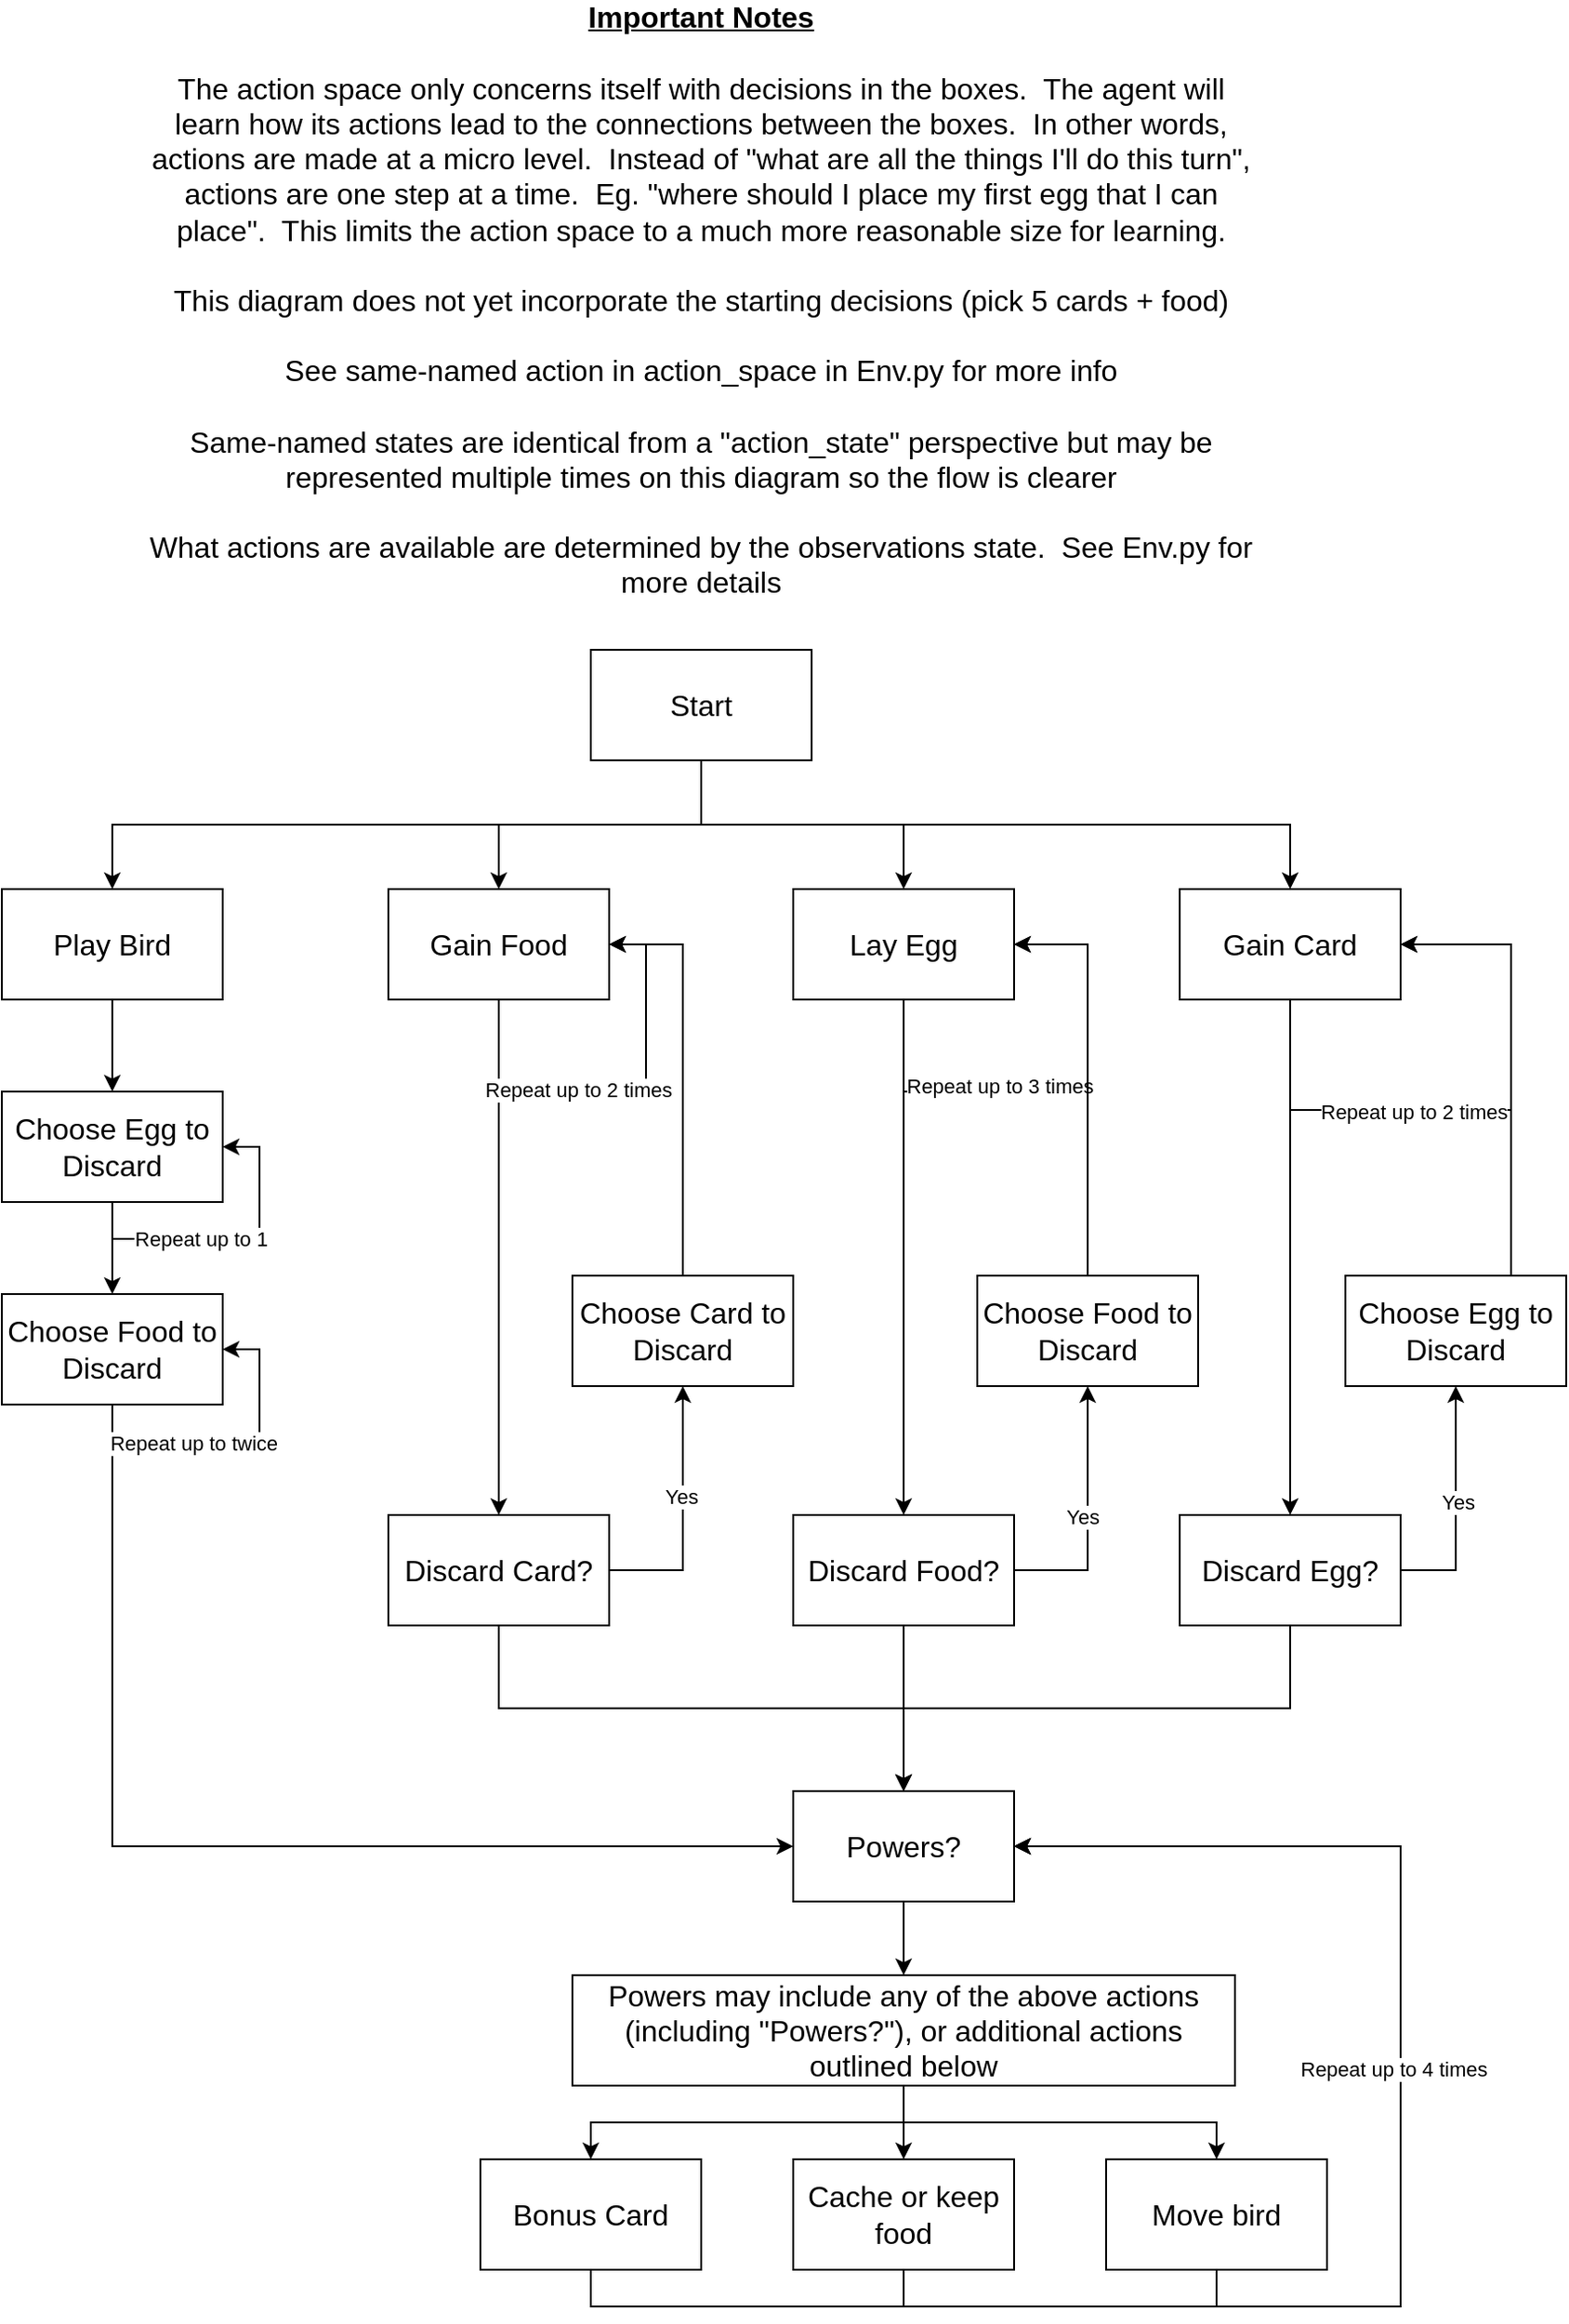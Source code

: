 <mxfile version="22.1.16" type="device">
  <diagram name="Page-1" id="z1NcQJIwQsV-7AD_wY6L">
    <mxGraphModel dx="1050" dy="1729" grid="1" gridSize="10" guides="1" tooltips="1" connect="1" arrows="1" fold="1" page="1" pageScale="1" pageWidth="850" pageHeight="1100" math="0" shadow="0">
      <root>
        <mxCell id="0" />
        <mxCell id="1" parent="0" />
        <mxCell id="HJchU2hsuEq9Lt6WwAvw-2" style="edgeStyle=orthogonalEdgeStyle;rounded=0;orthogonalLoop=1;jettySize=auto;html=1;exitX=0.5;exitY=1;exitDx=0;exitDy=0;" edge="1" parent="1" source="z3DEqq307aL3IMsRYudp-1" target="z3DEqq307aL3IMsRYudp-5">
          <mxGeometry relative="1" as="geometry" />
        </mxCell>
        <mxCell id="HJchU2hsuEq9Lt6WwAvw-3" style="edgeStyle=orthogonalEdgeStyle;rounded=0;orthogonalLoop=1;jettySize=auto;html=1;exitX=0.5;exitY=1;exitDx=0;exitDy=0;" edge="1" parent="1" source="z3DEqq307aL3IMsRYudp-1" target="z3DEqq307aL3IMsRYudp-6">
          <mxGeometry relative="1" as="geometry" />
        </mxCell>
        <mxCell id="HJchU2hsuEq9Lt6WwAvw-4" style="edgeStyle=orthogonalEdgeStyle;rounded=0;orthogonalLoop=1;jettySize=auto;html=1;exitX=0.5;exitY=1;exitDx=0;exitDy=0;entryX=0.5;entryY=0;entryDx=0;entryDy=0;" edge="1" parent="1" source="z3DEqq307aL3IMsRYudp-1" target="z3DEqq307aL3IMsRYudp-4">
          <mxGeometry relative="1" as="geometry" />
        </mxCell>
        <mxCell id="HJchU2hsuEq9Lt6WwAvw-5" style="edgeStyle=orthogonalEdgeStyle;rounded=0;orthogonalLoop=1;jettySize=auto;html=1;exitX=0.5;exitY=1;exitDx=0;exitDy=0;entryX=0.5;entryY=0;entryDx=0;entryDy=0;" edge="1" parent="1" source="z3DEqq307aL3IMsRYudp-1" target="z3DEqq307aL3IMsRYudp-3">
          <mxGeometry relative="1" as="geometry" />
        </mxCell>
        <mxCell id="z3DEqq307aL3IMsRYudp-1" value="&lt;font style=&quot;font-size: 16px;&quot;&gt;Start&lt;/font&gt;" style="rounded=0;whiteSpace=wrap;html=1;" parent="1" vertex="1">
          <mxGeometry x="340" y="20" width="120" height="60" as="geometry" />
        </mxCell>
        <mxCell id="HJchU2hsuEq9Lt6WwAvw-46" style="edgeStyle=orthogonalEdgeStyle;rounded=0;orthogonalLoop=1;jettySize=auto;html=1;exitX=0.5;exitY=1;exitDx=0;exitDy=0;entryX=0.5;entryY=0;entryDx=0;entryDy=0;" edge="1" parent="1" source="z3DEqq307aL3IMsRYudp-3" target="HJchU2hsuEq9Lt6WwAvw-44">
          <mxGeometry relative="1" as="geometry" />
        </mxCell>
        <mxCell id="z3DEqq307aL3IMsRYudp-3" value="&lt;font style=&quot;font-size: 16px;&quot;&gt;Play Bird&lt;/font&gt;" style="rounded=0;whiteSpace=wrap;html=1;" parent="1" vertex="1">
          <mxGeometry x="20" y="150" width="120" height="60" as="geometry" />
        </mxCell>
        <mxCell id="HJchU2hsuEq9Lt6WwAvw-25" style="edgeStyle=orthogonalEdgeStyle;rounded=0;orthogonalLoop=1;jettySize=auto;html=1;exitX=0.5;exitY=1;exitDx=0;exitDy=0;entryX=0.5;entryY=0;entryDx=0;entryDy=0;" edge="1" parent="1" source="z3DEqq307aL3IMsRYudp-4" target="HJchU2hsuEq9Lt6WwAvw-22">
          <mxGeometry relative="1" as="geometry" />
        </mxCell>
        <mxCell id="z3DEqq307aL3IMsRYudp-4" value="&lt;font style=&quot;font-size: 16px;&quot;&gt;Gain Food&lt;/font&gt;" style="rounded=0;whiteSpace=wrap;html=1;" parent="1" vertex="1">
          <mxGeometry x="230" y="150" width="120" height="60" as="geometry" />
        </mxCell>
        <mxCell id="HJchU2hsuEq9Lt6WwAvw-20" style="edgeStyle=orthogonalEdgeStyle;rounded=0;orthogonalLoop=1;jettySize=auto;html=1;exitX=0.5;exitY=1;exitDx=0;exitDy=0;entryX=0.5;entryY=0;entryDx=0;entryDy=0;" edge="1" parent="1" source="z3DEqq307aL3IMsRYudp-5" target="HJchU2hsuEq9Lt6WwAvw-18">
          <mxGeometry relative="1" as="geometry" />
        </mxCell>
        <mxCell id="z3DEqq307aL3IMsRYudp-5" value="&lt;font style=&quot;font-size: 16px;&quot;&gt;Lay Egg&lt;/font&gt;" style="rounded=0;whiteSpace=wrap;html=1;" parent="1" vertex="1">
          <mxGeometry x="450" y="150" width="120" height="60" as="geometry" />
        </mxCell>
        <mxCell id="HJchU2hsuEq9Lt6WwAvw-12" style="edgeStyle=orthogonalEdgeStyle;rounded=0;orthogonalLoop=1;jettySize=auto;html=1;exitX=0.5;exitY=1;exitDx=0;exitDy=0;" edge="1" parent="1" source="z3DEqq307aL3IMsRYudp-6" target="HJchU2hsuEq9Lt6WwAvw-11">
          <mxGeometry relative="1" as="geometry" />
        </mxCell>
        <mxCell id="z3DEqq307aL3IMsRYudp-6" value="&lt;font style=&quot;font-size: 16px;&quot;&gt;Gain Card&lt;/font&gt;" style="rounded=0;whiteSpace=wrap;html=1;" parent="1" vertex="1">
          <mxGeometry x="660" y="150" width="120" height="60" as="geometry" />
        </mxCell>
        <mxCell id="HJchU2hsuEq9Lt6WwAvw-6" value="&lt;font style=&quot;font-size: 16px;&quot;&gt;&lt;b&gt;&lt;u&gt;Important Notes&lt;br&gt;&lt;/u&gt;&lt;/b&gt;&lt;br&gt;The action space only concerns itself with decisions in the boxes.&amp;nbsp; The agent will learn how its actions lead to the connections between the boxes.&amp;nbsp; In other words, actions are made at a micro level.&amp;nbsp; Instead of &quot;what are all the things I&#39;ll do this turn&quot;, actions are one step at a time.&amp;nbsp; Eg. &quot;where should I place my first egg that I can place&quot;.&amp;nbsp; This limits the action space to a much more reasonable size for learning.&lt;br&gt;&lt;br&gt;This diagram does not yet incorporate the starting decisions (pick 5 cards + food)&lt;br&gt;&lt;br&gt;See same-named action in action_space in Env.py for more info&lt;br&gt;&lt;br&gt;Same-named states are identical from a &quot;action_state&quot; perspective but may be represented multiple times on this diagram so the flow is clearer&lt;br&gt;&lt;br&gt;What actions are available are determined by the observations state.&amp;nbsp; See Env.py for more details&lt;/font&gt;" style="text;html=1;strokeColor=none;fillColor=none;align=center;verticalAlign=middle;whiteSpace=wrap;rounded=0;" vertex="1" parent="1">
          <mxGeometry x="95" y="-330" width="610" height="320" as="geometry" />
        </mxCell>
        <mxCell id="HJchU2hsuEq9Lt6WwAvw-7" style="edgeStyle=orthogonalEdgeStyle;rounded=0;orthogonalLoop=1;jettySize=auto;html=1;exitX=0.5;exitY=1;exitDx=0;exitDy=0;entryX=1;entryY=0.5;entryDx=0;entryDy=0;" edge="1" parent="1" source="z3DEqq307aL3IMsRYudp-6" target="z3DEqq307aL3IMsRYudp-6">
          <mxGeometry relative="1" as="geometry">
            <Array as="points">
              <mxPoint x="720" y="270" />
              <mxPoint x="840" y="270" />
              <mxPoint x="840" y="180" />
            </Array>
          </mxGeometry>
        </mxCell>
        <mxCell id="HJchU2hsuEq9Lt6WwAvw-8" value="Repeat up to 2 times" style="edgeLabel;html=1;align=center;verticalAlign=middle;resizable=0;points=[];" vertex="1" connectable="0" parent="HJchU2hsuEq9Lt6WwAvw-7">
          <mxGeometry x="-0.23" y="-1" relative="1" as="geometry">
            <mxPoint as="offset" />
          </mxGeometry>
        </mxCell>
        <mxCell id="HJchU2hsuEq9Lt6WwAvw-31" style="edgeStyle=orthogonalEdgeStyle;rounded=0;orthogonalLoop=1;jettySize=auto;html=1;exitX=0.5;exitY=1;exitDx=0;exitDy=0;entryX=0.5;entryY=0;entryDx=0;entryDy=0;" edge="1" parent="1" source="HJchU2hsuEq9Lt6WwAvw-11" target="HJchU2hsuEq9Lt6WwAvw-28">
          <mxGeometry relative="1" as="geometry" />
        </mxCell>
        <mxCell id="HJchU2hsuEq9Lt6WwAvw-37" style="edgeStyle=orthogonalEdgeStyle;rounded=0;orthogonalLoop=1;jettySize=auto;html=1;exitX=1;exitY=0.5;exitDx=0;exitDy=0;entryX=0.5;entryY=1;entryDx=0;entryDy=0;" edge="1" parent="1" source="HJchU2hsuEq9Lt6WwAvw-11" target="HJchU2hsuEq9Lt6WwAvw-32">
          <mxGeometry relative="1" as="geometry" />
        </mxCell>
        <mxCell id="HJchU2hsuEq9Lt6WwAvw-40" value="Yes" style="edgeLabel;html=1;align=center;verticalAlign=middle;resizable=0;points=[];" vertex="1" connectable="0" parent="HJchU2hsuEq9Lt6WwAvw-37">
          <mxGeometry x="0.04" y="-1" relative="1" as="geometry">
            <mxPoint as="offset" />
          </mxGeometry>
        </mxCell>
        <mxCell id="HJchU2hsuEq9Lt6WwAvw-11" value="&lt;font style=&quot;font-size: 16px;&quot;&gt;Discard Egg?&lt;/font&gt;" style="rounded=0;whiteSpace=wrap;html=1;" vertex="1" parent="1">
          <mxGeometry x="660" y="490" width="120" height="60" as="geometry" />
        </mxCell>
        <mxCell id="HJchU2hsuEq9Lt6WwAvw-15" style="edgeStyle=orthogonalEdgeStyle;rounded=0;orthogonalLoop=1;jettySize=auto;html=1;exitX=0.5;exitY=1;exitDx=0;exitDy=0;entryX=1;entryY=0.5;entryDx=0;entryDy=0;" edge="1" parent="1" source="z3DEqq307aL3IMsRYudp-5" target="z3DEqq307aL3IMsRYudp-5">
          <mxGeometry relative="1" as="geometry">
            <Array as="points">
              <mxPoint x="510" y="260" />
              <mxPoint x="610" y="260" />
              <mxPoint x="610" y="180" />
            </Array>
          </mxGeometry>
        </mxCell>
        <mxCell id="HJchU2hsuEq9Lt6WwAvw-16" value="Repeat up to 3 times" style="edgeLabel;html=1;align=center;verticalAlign=middle;resizable=0;points=[];" vertex="1" connectable="0" parent="HJchU2hsuEq9Lt6WwAvw-15">
          <mxGeometry x="-0.246" y="3" relative="1" as="geometry">
            <mxPoint as="offset" />
          </mxGeometry>
        </mxCell>
        <mxCell id="HJchU2hsuEq9Lt6WwAvw-30" style="edgeStyle=orthogonalEdgeStyle;rounded=0;orthogonalLoop=1;jettySize=auto;html=1;exitX=0.5;exitY=1;exitDx=0;exitDy=0;" edge="1" parent="1" source="HJchU2hsuEq9Lt6WwAvw-18">
          <mxGeometry relative="1" as="geometry">
            <mxPoint x="510" y="640" as="targetPoint" />
          </mxGeometry>
        </mxCell>
        <mxCell id="HJchU2hsuEq9Lt6WwAvw-36" style="edgeStyle=orthogonalEdgeStyle;rounded=0;orthogonalLoop=1;jettySize=auto;html=1;exitX=1;exitY=0.5;exitDx=0;exitDy=0;entryX=0.5;entryY=1;entryDx=0;entryDy=0;" edge="1" parent="1" source="HJchU2hsuEq9Lt6WwAvw-18" target="HJchU2hsuEq9Lt6WwAvw-33">
          <mxGeometry relative="1" as="geometry" />
        </mxCell>
        <mxCell id="HJchU2hsuEq9Lt6WwAvw-39" value="Yes" style="edgeLabel;html=1;align=center;verticalAlign=middle;resizable=0;points=[];" vertex="1" connectable="0" parent="HJchU2hsuEq9Lt6WwAvw-36">
          <mxGeometry x="-0.006" y="3" relative="1" as="geometry">
            <mxPoint as="offset" />
          </mxGeometry>
        </mxCell>
        <mxCell id="HJchU2hsuEq9Lt6WwAvw-18" value="&lt;font style=&quot;font-size: 16px;&quot;&gt;Discard Food?&lt;/font&gt;" style="rounded=0;whiteSpace=wrap;html=1;" vertex="1" parent="1">
          <mxGeometry x="450" y="490" width="120" height="60" as="geometry" />
        </mxCell>
        <mxCell id="HJchU2hsuEq9Lt6WwAvw-29" style="edgeStyle=orthogonalEdgeStyle;rounded=0;orthogonalLoop=1;jettySize=auto;html=1;exitX=0.5;exitY=1;exitDx=0;exitDy=0;entryX=0.5;entryY=0;entryDx=0;entryDy=0;" edge="1" parent="1" source="HJchU2hsuEq9Lt6WwAvw-22" target="HJchU2hsuEq9Lt6WwAvw-28">
          <mxGeometry relative="1" as="geometry" />
        </mxCell>
        <mxCell id="HJchU2hsuEq9Lt6WwAvw-35" style="edgeStyle=orthogonalEdgeStyle;rounded=0;orthogonalLoop=1;jettySize=auto;html=1;exitX=1;exitY=0.5;exitDx=0;exitDy=0;entryX=0.5;entryY=1;entryDx=0;entryDy=0;" edge="1" parent="1" source="HJchU2hsuEq9Lt6WwAvw-22" target="HJchU2hsuEq9Lt6WwAvw-34">
          <mxGeometry relative="1" as="geometry" />
        </mxCell>
        <mxCell id="HJchU2hsuEq9Lt6WwAvw-38" value="Yes" style="edgeLabel;html=1;align=center;verticalAlign=middle;resizable=0;points=[];" vertex="1" connectable="0" parent="HJchU2hsuEq9Lt6WwAvw-35">
          <mxGeometry x="0.151" y="1" relative="1" as="geometry">
            <mxPoint as="offset" />
          </mxGeometry>
        </mxCell>
        <mxCell id="HJchU2hsuEq9Lt6WwAvw-22" value="&lt;font style=&quot;font-size: 16px;&quot;&gt;Discard Card?&lt;/font&gt;" style="rounded=0;whiteSpace=wrap;html=1;" vertex="1" parent="1">
          <mxGeometry x="230" y="490" width="120" height="60" as="geometry" />
        </mxCell>
        <mxCell id="HJchU2hsuEq9Lt6WwAvw-23" style="edgeStyle=orthogonalEdgeStyle;rounded=0;orthogonalLoop=1;jettySize=auto;html=1;exitX=0.5;exitY=1;exitDx=0;exitDy=0;entryX=1;entryY=0.5;entryDx=0;entryDy=0;" edge="1" parent="1" source="z3DEqq307aL3IMsRYudp-4" target="z3DEqq307aL3IMsRYudp-4">
          <mxGeometry relative="1" as="geometry">
            <Array as="points">
              <mxPoint x="290" y="260" />
              <mxPoint x="370" y="260" />
              <mxPoint x="370" y="180" />
            </Array>
          </mxGeometry>
        </mxCell>
        <mxCell id="HJchU2hsuEq9Lt6WwAvw-24" value="Repeat up to 2 times" style="edgeLabel;html=1;align=center;verticalAlign=middle;resizable=0;points=[];" vertex="1" connectable="0" parent="HJchU2hsuEq9Lt6WwAvw-23">
          <mxGeometry x="-0.193" y="1" relative="1" as="geometry">
            <mxPoint as="offset" />
          </mxGeometry>
        </mxCell>
        <mxCell id="HJchU2hsuEq9Lt6WwAvw-58" style="edgeStyle=orthogonalEdgeStyle;rounded=0;orthogonalLoop=1;jettySize=auto;html=1;exitX=0.5;exitY=1;exitDx=0;exitDy=0;entryX=0.5;entryY=0;entryDx=0;entryDy=0;" edge="1" parent="1" source="HJchU2hsuEq9Lt6WwAvw-28" target="HJchU2hsuEq9Lt6WwAvw-53">
          <mxGeometry relative="1" as="geometry" />
        </mxCell>
        <mxCell id="HJchU2hsuEq9Lt6WwAvw-28" value="&lt;span style=&quot;font-size: 16px;&quot;&gt;Powers?&lt;/span&gt;" style="rounded=0;whiteSpace=wrap;html=1;" vertex="1" parent="1">
          <mxGeometry x="450" y="640" width="120" height="60" as="geometry" />
        </mxCell>
        <mxCell id="HJchU2hsuEq9Lt6WwAvw-41" style="edgeStyle=orthogonalEdgeStyle;rounded=0;orthogonalLoop=1;jettySize=auto;html=1;exitX=0.5;exitY=0;exitDx=0;exitDy=0;entryX=1;entryY=0.5;entryDx=0;entryDy=0;" edge="1" parent="1" source="HJchU2hsuEq9Lt6WwAvw-32" target="z3DEqq307aL3IMsRYudp-6">
          <mxGeometry relative="1" as="geometry">
            <Array as="points">
              <mxPoint x="840" y="360" />
              <mxPoint x="840" y="180" />
            </Array>
          </mxGeometry>
        </mxCell>
        <mxCell id="HJchU2hsuEq9Lt6WwAvw-32" value="&lt;span style=&quot;font-size: 16px;&quot;&gt;Choose Egg to Discard&lt;/span&gt;" style="rounded=0;whiteSpace=wrap;html=1;" vertex="1" parent="1">
          <mxGeometry x="750" y="360" width="120" height="60" as="geometry" />
        </mxCell>
        <mxCell id="HJchU2hsuEq9Lt6WwAvw-42" style="edgeStyle=orthogonalEdgeStyle;rounded=0;orthogonalLoop=1;jettySize=auto;html=1;exitX=0.5;exitY=0;exitDx=0;exitDy=0;entryX=1;entryY=0.5;entryDx=0;entryDy=0;" edge="1" parent="1" source="HJchU2hsuEq9Lt6WwAvw-33" target="z3DEqq307aL3IMsRYudp-5">
          <mxGeometry relative="1" as="geometry" />
        </mxCell>
        <mxCell id="HJchU2hsuEq9Lt6WwAvw-33" value="&lt;span style=&quot;font-size: 16px;&quot;&gt;Choose Food to Discard&lt;/span&gt;" style="rounded=0;whiteSpace=wrap;html=1;" vertex="1" parent="1">
          <mxGeometry x="550" y="360" width="120" height="60" as="geometry" />
        </mxCell>
        <mxCell id="HJchU2hsuEq9Lt6WwAvw-43" style="edgeStyle=orthogonalEdgeStyle;rounded=0;orthogonalLoop=1;jettySize=auto;html=1;exitX=0.5;exitY=0;exitDx=0;exitDy=0;entryX=1;entryY=0.5;entryDx=0;entryDy=0;" edge="1" parent="1" source="HJchU2hsuEq9Lt6WwAvw-34" target="z3DEqq307aL3IMsRYudp-4">
          <mxGeometry relative="1" as="geometry" />
        </mxCell>
        <mxCell id="HJchU2hsuEq9Lt6WwAvw-34" value="&lt;span style=&quot;font-size: 16px;&quot;&gt;Choose Card to Discard&lt;/span&gt;" style="rounded=0;whiteSpace=wrap;html=1;" vertex="1" parent="1">
          <mxGeometry x="330" y="360" width="120" height="60" as="geometry" />
        </mxCell>
        <mxCell id="HJchU2hsuEq9Lt6WwAvw-49" style="edgeStyle=orthogonalEdgeStyle;rounded=0;orthogonalLoop=1;jettySize=auto;html=1;exitX=0.5;exitY=1;exitDx=0;exitDy=0;entryX=0.5;entryY=0;entryDx=0;entryDy=0;" edge="1" parent="1" source="HJchU2hsuEq9Lt6WwAvw-44" target="HJchU2hsuEq9Lt6WwAvw-45">
          <mxGeometry relative="1" as="geometry" />
        </mxCell>
        <mxCell id="HJchU2hsuEq9Lt6WwAvw-44" value="&lt;span style=&quot;font-size: 16px;&quot;&gt;Choose Egg to Discard&lt;/span&gt;" style="rounded=0;whiteSpace=wrap;html=1;" vertex="1" parent="1">
          <mxGeometry x="20" y="260" width="120" height="60" as="geometry" />
        </mxCell>
        <mxCell id="HJchU2hsuEq9Lt6WwAvw-52" style="edgeStyle=orthogonalEdgeStyle;rounded=0;orthogonalLoop=1;jettySize=auto;html=1;exitX=0.5;exitY=1;exitDx=0;exitDy=0;entryX=0;entryY=0.5;entryDx=0;entryDy=0;" edge="1" parent="1" source="HJchU2hsuEq9Lt6WwAvw-45" target="HJchU2hsuEq9Lt6WwAvw-28">
          <mxGeometry relative="1" as="geometry" />
        </mxCell>
        <mxCell id="HJchU2hsuEq9Lt6WwAvw-45" value="&lt;span style=&quot;font-size: 16px;&quot;&gt;Choose Food to Discard&lt;/span&gt;" style="rounded=0;whiteSpace=wrap;html=1;" vertex="1" parent="1">
          <mxGeometry x="20" y="370" width="120" height="60" as="geometry" />
        </mxCell>
        <mxCell id="HJchU2hsuEq9Lt6WwAvw-47" style="edgeStyle=orthogonalEdgeStyle;rounded=0;orthogonalLoop=1;jettySize=auto;html=1;exitX=0.5;exitY=1;exitDx=0;exitDy=0;entryX=1;entryY=0.5;entryDx=0;entryDy=0;" edge="1" parent="1" source="HJchU2hsuEq9Lt6WwAvw-44" target="HJchU2hsuEq9Lt6WwAvw-44">
          <mxGeometry relative="1" as="geometry" />
        </mxCell>
        <mxCell id="HJchU2hsuEq9Lt6WwAvw-48" value="Repeat up to 1" style="edgeLabel;html=1;align=center;verticalAlign=middle;resizable=0;points=[];" vertex="1" connectable="0" parent="HJchU2hsuEq9Lt6WwAvw-47">
          <mxGeometry x="-0.207" relative="1" as="geometry">
            <mxPoint as="offset" />
          </mxGeometry>
        </mxCell>
        <mxCell id="HJchU2hsuEq9Lt6WwAvw-50" style="edgeStyle=orthogonalEdgeStyle;rounded=0;orthogonalLoop=1;jettySize=auto;html=1;exitX=0.5;exitY=1;exitDx=0;exitDy=0;entryX=1;entryY=0.5;entryDx=0;entryDy=0;" edge="1" parent="1" source="HJchU2hsuEq9Lt6WwAvw-45" target="HJchU2hsuEq9Lt6WwAvw-45">
          <mxGeometry relative="1" as="geometry" />
        </mxCell>
        <mxCell id="HJchU2hsuEq9Lt6WwAvw-51" value="Repeat up to twice" style="edgeLabel;html=1;align=center;verticalAlign=middle;resizable=0;points=[];" vertex="1" connectable="0" parent="HJchU2hsuEq9Lt6WwAvw-50">
          <mxGeometry x="-0.254" y="-1" relative="1" as="geometry">
            <mxPoint as="offset" />
          </mxGeometry>
        </mxCell>
        <mxCell id="HJchU2hsuEq9Lt6WwAvw-64" style="edgeStyle=orthogonalEdgeStyle;rounded=0;orthogonalLoop=1;jettySize=auto;html=1;exitX=0.5;exitY=1;exitDx=0;exitDy=0;entryX=0.5;entryY=0;entryDx=0;entryDy=0;" edge="1" parent="1" source="HJchU2hsuEq9Lt6WwAvw-53" target="HJchU2hsuEq9Lt6WwAvw-62">
          <mxGeometry relative="1" as="geometry" />
        </mxCell>
        <mxCell id="HJchU2hsuEq9Lt6WwAvw-65" style="edgeStyle=orthogonalEdgeStyle;rounded=0;orthogonalLoop=1;jettySize=auto;html=1;exitX=0.5;exitY=1;exitDx=0;exitDy=0;entryX=0.5;entryY=0;entryDx=0;entryDy=0;" edge="1" parent="1" source="HJchU2hsuEq9Lt6WwAvw-53" target="HJchU2hsuEq9Lt6WwAvw-59">
          <mxGeometry relative="1" as="geometry" />
        </mxCell>
        <mxCell id="HJchU2hsuEq9Lt6WwAvw-66" style="edgeStyle=orthogonalEdgeStyle;rounded=0;orthogonalLoop=1;jettySize=auto;html=1;exitX=0.5;exitY=1;exitDx=0;exitDy=0;" edge="1" parent="1" source="HJchU2hsuEq9Lt6WwAvw-53" target="HJchU2hsuEq9Lt6WwAvw-63">
          <mxGeometry relative="1" as="geometry" />
        </mxCell>
        <mxCell id="HJchU2hsuEq9Lt6WwAvw-53" value="&lt;font style=&quot;font-size: 16px;&quot;&gt;Powers may include any of the above actions (including &quot;Powers?&quot;), or additional actions outlined below&lt;/font&gt;" style="rounded=0;whiteSpace=wrap;html=1;" vertex="1" parent="1">
          <mxGeometry x="330" y="740" width="360" height="60" as="geometry" />
        </mxCell>
        <mxCell id="HJchU2hsuEq9Lt6WwAvw-70" style="edgeStyle=orthogonalEdgeStyle;rounded=0;orthogonalLoop=1;jettySize=auto;html=1;exitX=0.5;exitY=1;exitDx=0;exitDy=0;entryX=1;entryY=0.5;entryDx=0;entryDy=0;" edge="1" parent="1" source="HJchU2hsuEq9Lt6WwAvw-59" target="HJchU2hsuEq9Lt6WwAvw-28">
          <mxGeometry relative="1" as="geometry">
            <Array as="points">
              <mxPoint x="340" y="920" />
              <mxPoint x="780" y="920" />
              <mxPoint x="780" y="670" />
            </Array>
          </mxGeometry>
        </mxCell>
        <mxCell id="HJchU2hsuEq9Lt6WwAvw-59" value="&lt;span style=&quot;font-size: 16px;&quot;&gt;Bonus Card&lt;/span&gt;" style="rounded=0;whiteSpace=wrap;html=1;" vertex="1" parent="1">
          <mxGeometry x="280" y="840" width="120" height="60" as="geometry" />
        </mxCell>
        <mxCell id="HJchU2hsuEq9Lt6WwAvw-69" style="edgeStyle=orthogonalEdgeStyle;rounded=0;orthogonalLoop=1;jettySize=auto;html=1;exitX=0.5;exitY=1;exitDx=0;exitDy=0;entryX=1;entryY=0.5;entryDx=0;entryDy=0;" edge="1" parent="1" source="HJchU2hsuEq9Lt6WwAvw-62" target="HJchU2hsuEq9Lt6WwAvw-28">
          <mxGeometry relative="1" as="geometry">
            <Array as="points">
              <mxPoint x="510" y="920" />
              <mxPoint x="780" y="920" />
              <mxPoint x="780" y="670" />
            </Array>
          </mxGeometry>
        </mxCell>
        <mxCell id="HJchU2hsuEq9Lt6WwAvw-62" value="&lt;span style=&quot;font-size: 16px;&quot;&gt;Cache or keep food&lt;/span&gt;" style="rounded=0;whiteSpace=wrap;html=1;" vertex="1" parent="1">
          <mxGeometry x="450" y="840" width="120" height="60" as="geometry" />
        </mxCell>
        <mxCell id="HJchU2hsuEq9Lt6WwAvw-67" style="edgeStyle=orthogonalEdgeStyle;rounded=0;orthogonalLoop=1;jettySize=auto;html=1;exitX=0.5;exitY=1;exitDx=0;exitDy=0;entryX=1;entryY=0.5;entryDx=0;entryDy=0;" edge="1" parent="1" source="HJchU2hsuEq9Lt6WwAvw-63" target="HJchU2hsuEq9Lt6WwAvw-28">
          <mxGeometry relative="1" as="geometry">
            <Array as="points">
              <mxPoint x="680" y="920" />
              <mxPoint x="780" y="920" />
              <mxPoint x="780" y="670" />
            </Array>
          </mxGeometry>
        </mxCell>
        <mxCell id="HJchU2hsuEq9Lt6WwAvw-71" value="Repeat up to 4 times" style="edgeLabel;html=1;align=center;verticalAlign=middle;resizable=0;points=[];" vertex="1" connectable="0" parent="HJchU2hsuEq9Lt6WwAvw-67">
          <mxGeometry x="-0.139" y="4" relative="1" as="geometry">
            <mxPoint as="offset" />
          </mxGeometry>
        </mxCell>
        <mxCell id="HJchU2hsuEq9Lt6WwAvw-63" value="&lt;span style=&quot;font-size: 16px;&quot;&gt;Move bird&lt;/span&gt;" style="rounded=0;whiteSpace=wrap;html=1;" vertex="1" parent="1">
          <mxGeometry x="620" y="840" width="120" height="60" as="geometry" />
        </mxCell>
      </root>
    </mxGraphModel>
  </diagram>
</mxfile>
